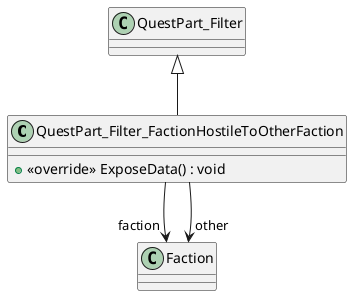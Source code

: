 @startuml
class QuestPart_Filter_FactionHostileToOtherFaction {
    + <<override>> ExposeData() : void
}
QuestPart_Filter <|-- QuestPart_Filter_FactionHostileToOtherFaction
QuestPart_Filter_FactionHostileToOtherFaction --> "faction" Faction
QuestPart_Filter_FactionHostileToOtherFaction --> "other" Faction
@enduml
